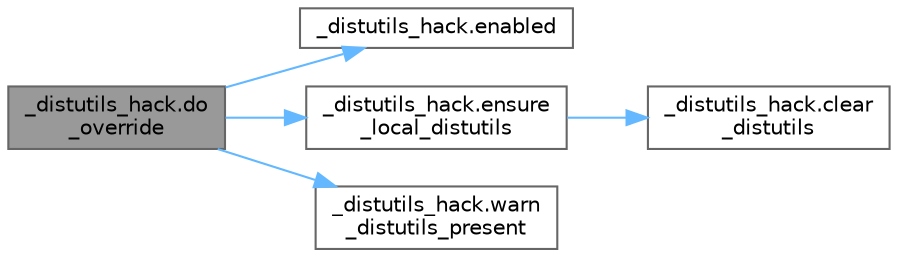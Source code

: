 digraph "_distutils_hack.do_override"
{
 // LATEX_PDF_SIZE
  bgcolor="transparent";
  edge [fontname=Helvetica,fontsize=10,labelfontname=Helvetica,labelfontsize=10];
  node [fontname=Helvetica,fontsize=10,shape=box,height=0.2,width=0.4];
  rankdir="LR";
  Node1 [id="Node000001",label="_distutils_hack.do\l_override",height=0.2,width=0.4,color="gray40", fillcolor="grey60", style="filled", fontcolor="black",tooltip=" "];
  Node1 -> Node2 [id="edge1_Node000001_Node000002",color="steelblue1",style="solid",tooltip=" "];
  Node2 [id="Node000002",label="_distutils_hack.enabled",height=0.2,width=0.4,color="grey40", fillcolor="white", style="filled",URL="$namespace__distutils__hack.html#a51083084921a1bf4528a2ffb5c1bef90",tooltip=" "];
  Node1 -> Node3 [id="edge2_Node000001_Node000003",color="steelblue1",style="solid",tooltip=" "];
  Node3 [id="Node000003",label="_distutils_hack.ensure\l_local_distutils",height=0.2,width=0.4,color="grey40", fillcolor="white", style="filled",URL="$namespace__distutils__hack.html#a230337550b7123947e4a977e3b007545",tooltip=" "];
  Node3 -> Node4 [id="edge3_Node000003_Node000004",color="steelblue1",style="solid",tooltip=" "];
  Node4 [id="Node000004",label="_distutils_hack.clear\l_distutils",height=0.2,width=0.4,color="grey40", fillcolor="white", style="filled",URL="$namespace__distutils__hack.html#aa87d1c41de168c9789d3367a96159748",tooltip=" "];
  Node1 -> Node5 [id="edge4_Node000001_Node000005",color="steelblue1",style="solid",tooltip=" "];
  Node5 [id="Node000005",label="_distutils_hack.warn\l_distutils_present",height=0.2,width=0.4,color="grey40", fillcolor="white", style="filled",URL="$namespace__distutils__hack.html#ac3546cfd76b9424276b18c52d96d02ef",tooltip=" "];
}
